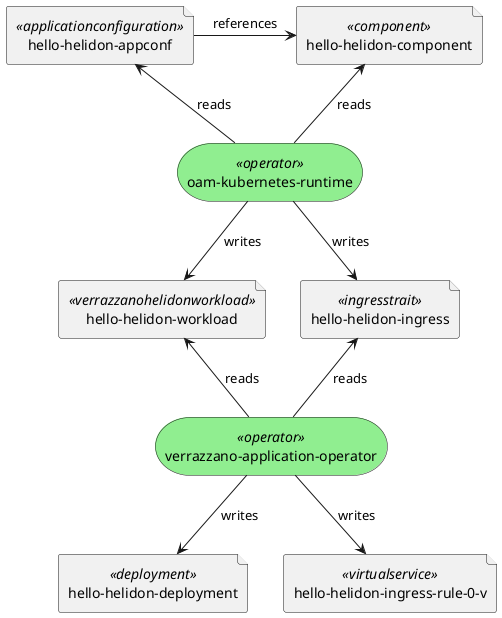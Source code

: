 @startuml
' Copyright (c) 2020, 2021, Oracle and/or its affiliates.
' Licensed under the Universal Permissive License v 1.0 as shown at https://oss.oracle.com/licenses/upl.

file "hello-helidon-appconf" <<applicationconfiguration>> as a
file "hello-helidon-component" <<component>> as c
file "hello-helidon-ingress" <<ingresstrait>> as t
file "hello-helidon-ingress-rule-0-v" <<virtualservice>> as v
file "hello-helidon-workload" <<verrazzanohelidonworkload>> as w
file "hello-helidon-deployment" <<deployment>> as d

'Using storage for the oval shape
storage "oam-kubernetes-runtime" <<operator>> as oam #lightgreen
storage "verrazzano-application-operator" <<operator>> as vao #lightgreen

a -r-> c: references

oam -u-> a: reads
oam -u-> c: reads
oam -d-> w: writes
oam -d-> t: writes

vao -u-> w: reads
vao -u-> t: reads
vao -d-> d: writes
vao -d-> v: writes

'Hidden lines to adjust layout
w -[hidden]r- t
d -[hidden]r- v

@enduml